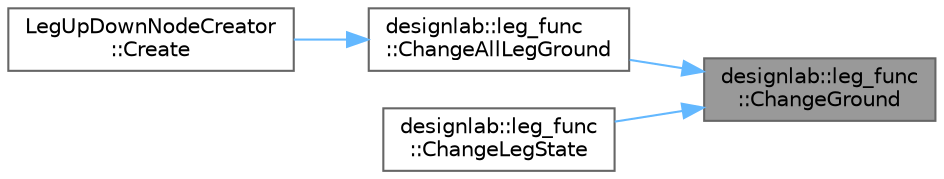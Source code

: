 digraph "designlab::leg_func::ChangeGround"
{
 // LATEX_PDF_SIZE
  bgcolor="transparent";
  edge [fontname=Helvetica,fontsize=10,labelfontname=Helvetica,labelfontsize=10];
  node [fontname=Helvetica,fontsize=10,shape=box,height=0.2,width=0.4];
  rankdir="RL";
  Node1 [id="Node000001",label="designlab::leg_func\l::ChangeGround",height=0.2,width=0.4,color="gray40", fillcolor="grey60", style="filled", fontcolor="black",tooltip=" "];
  Node1 -> Node2 [id="edge1_Node000001_Node000002",dir="back",color="steelblue1",style="solid",tooltip=" "];
  Node2 [id="Node000002",label="designlab::leg_func\l::ChangeAllLegGround",height=0.2,width=0.4,color="grey40", fillcolor="white", style="filled",URL="$namespacedesignlab_1_1leg__func.html#ad818e831df8eb0f0eb141e7fb62ad689",tooltip="全ての脚の接地・遊脚情報を変更する．"];
  Node2 -> Node3 [id="edge2_Node000002_Node000003",dir="back",color="steelblue1",style="solid",tooltip=" "];
  Node3 [id="Node000003",label="LegUpDownNodeCreator\l::Create",height=0.2,width=0.4,color="grey40", fillcolor="white", style="filled",URL="$class_leg_up_down_node_creator.html#a3b56cbc29dff2595c55b551a830a0b30",tooltip="現在のノードから次のノード群を生成する"];
  Node1 -> Node4 [id="edge3_Node000001_Node000004",dir="back",color="steelblue1",style="solid",tooltip=" "];
  Node4 [id="Node000004",label="designlab::leg_func\l::ChangeLegState",height=0.2,width=0.4,color="grey40", fillcolor="white", style="filled",URL="$namespacedesignlab_1_1leg__func.html#a818e54bb972678aceadd9cdcace704fe",tooltip="脚の情報を変更する．引数の値がおかしいならばfalseを出力する．"];
}
